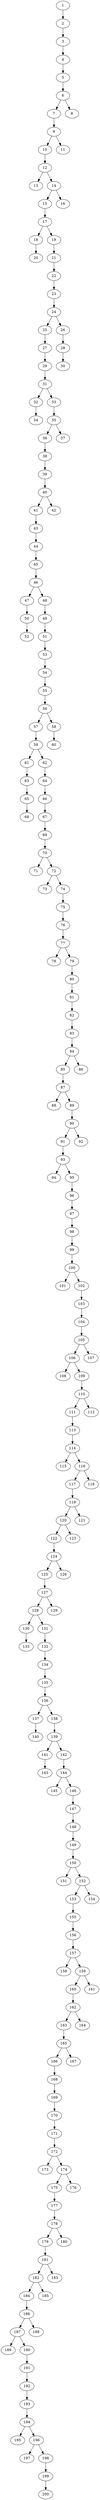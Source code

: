 // DAG automatically generated by daggen at Wed Apr 12 12:23:41 2017
// ./daggen --dot -n 200 --jump=1 --fat=0.2 --regularity=0.8 --density=0.2 
digraph G {
  1 [size="725360737", alpha="0.08"]
  1 -> 2 [size ="33554432"]
  2 [size="817335158726", alpha="0.05"]
  2 -> 3 [size ="679477248"]
  3 [size="1073741824000", alpha="0.07"]
  3 -> 4 [size ="838860800"]
  4 [size="820799273469", alpha="0.00"]
  4 -> 5 [size ="838860800"]
  5 [size="231928233984", alpha="0.08"]
  5 -> 6 [size ="301989888"]
  6 [size="549755813888", alpha="0.18"]
  6 -> 7 [size ="536870912"]
  6 -> 8 [size ="536870912"]
  7 [size="3619387196", alpha="0.16"]
  7 -> 9 [size ="134217728"]
  8 [size="68719476736", alpha="0.08"]
  9 [size="1761257999", alpha="0.17"]
  9 -> 10 [size ="33554432"]
  9 -> 11 [size ="33554432"]
  10 [size="231928233984", alpha="0.08"]
  10 -> 12 [size ="301989888"]
  11 [size="1073741824000", alpha="0.19"]
  12 [size="1111802409", alpha="0.14"]
  12 -> 13 [size ="75497472"]
  12 -> 14 [size ="75497472"]
  13 [size="782757789696", alpha="0.12"]
  14 [size="549755813888", alpha="0.20"]
  14 -> 15 [size ="536870912"]
  14 -> 16 [size ="536870912"]
  15 [size="16605507699", alpha="0.17"]
  15 -> 17 [size ="301989888"]
  16 [size="258616817416", alpha="0.13"]
  17 [size="8589934592", alpha="0.11"]
  17 -> 18 [size ="33554432"]
  17 -> 19 [size ="33554432"]
  18 [size="779575565528", alpha="0.16"]
  18 -> 20 [size ="679477248"]
  19 [size="146440249560", alpha="0.09"]
  19 -> 21 [size ="134217728"]
  20 [size="30374427614", alpha="0.13"]
  21 [size="1423743442", alpha="0.20"]
  21 -> 22 [size ="75497472"]
  22 [size="252155444696", alpha="0.18"]
  22 -> 23 [size ="209715200"]
  23 [size="20382404081", alpha="0.04"]
  23 -> 24 [size ="411041792"]
  24 [size="8589934592", alpha="0.03"]
  24 -> 25 [size ="33554432"]
  24 -> 26 [size ="33554432"]
  25 [size="1073741824000", alpha="0.16"]
  25 -> 27 [size ="838860800"]
  26 [size="36012210856", alpha="0.05"]
  26 -> 28 [size ="838860800"]
  27 [size="75527111460", alpha="0.02"]
  27 -> 29 [size ="134217728"]
  28 [size="1073741824000", alpha="0.03"]
  28 -> 30 [size ="838860800"]
  29 [size="44560258845", alpha="0.08"]
  29 -> 31 [size ="33554432"]
  30 [size="5205078232", alpha="0.05"]
  31 [size="782757789696", alpha="0.17"]
  31 -> 32 [size ="679477248"]
  31 -> 33 [size ="679477248"]
  32 [size="8589934592", alpha="0.00"]
  32 -> 34 [size ="33554432"]
  33 [size="349771671269", alpha="0.09"]
  33 -> 35 [size ="301989888"]
  34 [size="3635915956", alpha="0.12"]
  35 [size="296583060723", alpha="0.11"]
  35 -> 36 [size ="411041792"]
  35 -> 37 [size ="411041792"]
  36 [size="28991029248", alpha="0.03"]
  36 -> 38 [size ="75497472"]
  37 [size="68719476736", alpha="0.20"]
  38 [size="1280409413559", alpha="0.14"]
  38 -> 39 [size ="838860800"]
  39 [size="1073741824000", alpha="0.20"]
  39 -> 40 [size ="838860800"]
  40 [size="723069341172", alpha="0.07"]
  40 -> 41 [size ="679477248"]
  40 -> 42 [size ="679477248"]
  41 [size="163092373356", alpha="0.11"]
  41 -> 43 [size ="134217728"]
  42 [size="8589934592", alpha="0.14"]
  43 [size="977471220302", alpha="0.01"]
  43 -> 44 [size ="679477248"]
  44 [size="107966159951", alpha="0.11"]
  44 -> 45 [size ="75497472"]
  45 [size="549755813888", alpha="0.13"]
  45 -> 46 [size ="536870912"]
  46 [size="368293445632", alpha="0.12"]
  46 -> 47 [size ="411041792"]
  46 -> 48 [size ="411041792"]
  47 [size="13116902762", alpha="0.04"]
  47 -> 50 [size ="209715200"]
  48 [size="231928233984", alpha="0.16"]
  48 -> 49 [size ="301989888"]
  49 [size="68719476736", alpha="0.08"]
  49 -> 51 [size ="134217728"]
  50 [size="1073741824000", alpha="0.15"]
  50 -> 52 [size ="838860800"]
  51 [size="134217728000", alpha="0.12"]
  51 -> 53 [size ="209715200"]
  52 [size="134217728000", alpha="0.03"]
  53 [size="627332982744", alpha="0.08"]
  53 -> 54 [size ="536870912"]
  54 [size="97683018435", alpha="0.16"]
  54 -> 55 [size ="209715200"]
  55 [size="28991029248", alpha="0.14"]
  55 -> 56 [size ="75497472"]
  56 [size="3153328749", alpha="0.09"]
  56 -> 57 [size ="75497472"]
  56 -> 58 [size ="75497472"]
  57 [size="43174350552", alpha="0.18"]
  57 -> 59 [size ="33554432"]
  58 [size="134217728000", alpha="0.16"]
  58 -> 60 [size ="209715200"]
  59 [size="134217728000", alpha="0.16"]
  59 -> 61 [size ="209715200"]
  59 -> 62 [size ="209715200"]
  60 [size="183258747252", alpha="0.04"]
  61 [size="28991029248", alpha="0.11"]
  61 -> 63 [size ="75497472"]
  62 [size="950563125031", alpha="0.02"]
  62 -> 64 [size ="838860800"]
  63 [size="50566118101", alpha="0.07"]
  63 -> 65 [size ="75497472"]
  64 [size="636100419397", alpha="0.20"]
  64 -> 66 [size ="838860800"]
  65 [size="150306417348", alpha="0.14"]
  65 -> 68 [size ="134217728"]
  66 [size="549755813888", alpha="0.03"]
  66 -> 67 [size ="536870912"]
  67 [size="1234515078190", alpha="0.09"]
  67 -> 69 [size ="838860800"]
  68 [size="134217728000", alpha="0.10"]
  69 [size="230144281702", alpha="0.12"]
  69 -> 70 [size ="411041792"]
  70 [size="782757789696", alpha="0.01"]
  70 -> 71 [size ="679477248"]
  70 -> 72 [size ="679477248"]
  71 [size="549755813888", alpha="0.15"]
  72 [size="16573716125", alpha="0.03"]
  72 -> 73 [size ="838860800"]
  72 -> 74 [size ="838860800"]
  73 [size="1073741824000", alpha="0.12"]
  74 [size="47809097390", alpha="0.03"]
  74 -> 75 [size ="75497472"]
  75 [size="85416230074", alpha="0.10"]
  75 -> 76 [size ="75497472"]
  76 [size="8845869954", alpha="0.06"]
  76 -> 77 [size ="411041792"]
  77 [size="3303885928", alpha="0.07"]
  77 -> 78 [size ="301989888"]
  77 -> 79 [size ="301989888"]
  78 [size="12202815982", alpha="0.05"]
  79 [size="4078644791", alpha="0.00"]
  79 -> 80 [size ="75497472"]
  80 [size="8589934592", alpha="0.19"]
  80 -> 81 [size ="33554432"]
  81 [size="2417663168", alpha="0.10"]
  81 -> 82 [size ="209715200"]
  82 [size="134217728000", alpha="0.12"]
  82 -> 83 [size ="209715200"]
  83 [size="781443612", alpha="0.14"]
  83 -> 84 [size ="33554432"]
  84 [size="114290989603", alpha="0.00"]
  84 -> 85 [size ="301989888"]
  84 -> 86 [size ="301989888"]
  85 [size="95506251931", alpha="0.13"]
  85 -> 87 [size ="75497472"]
  86 [size="265044249581", alpha="0.11"]
  87 [size="581561525991", alpha="0.13"]
  87 -> 88 [size ="411041792"]
  87 -> 89 [size ="411041792"]
  88 [size="20567149647", alpha="0.18"]
  89 [size="782757789696", alpha="0.04"]
  89 -> 90 [size ="679477248"]
  90 [size="134217728000", alpha="0.10"]
  90 -> 91 [size ="209715200"]
  90 -> 92 [size ="209715200"]
  91 [size="12694396938", alpha="0.17"]
  91 -> 93 [size ="209715200"]
  92 [size="497926880", alpha="0.05"]
  93 [size="1073741824000", alpha="0.07"]
  93 -> 94 [size ="838860800"]
  93 -> 95 [size ="838860800"]
  94 [size="41317383938", alpha="0.12"]
  95 [size="348765883768", alpha="0.03"]
  95 -> 96 [size ="411041792"]
  96 [size="28991029248", alpha="0.00"]
  96 -> 97 [size ="75497472"]
  97 [size="21490478621", alpha="0.06"]
  97 -> 98 [size ="679477248"]
  98 [size="3321744554", alpha="0.16"]
  98 -> 99 [size ="301989888"]
  99 [size="1073741824000", alpha="0.01"]
  99 -> 100 [size ="838860800"]
  100 [size="8589934592", alpha="0.00"]
  100 -> 101 [size ="33554432"]
  100 -> 102 [size ="33554432"]
  101 [size="549755813888", alpha="0.14"]
  102 [size="532306018983", alpha="0.10"]
  102 -> 103 [size ="838860800"]
  103 [size="549755813888", alpha="0.19"]
  103 -> 104 [size ="536870912"]
  104 [size="68719476736", alpha="0.02"]
  104 -> 105 [size ="134217728"]
  105 [size="603345488", alpha="0.11"]
  105 -> 106 [size ="33554432"]
  105 -> 107 [size ="33554432"]
  106 [size="63178057092", alpha="0.04"]
  106 -> 108 [size ="134217728"]
  106 -> 109 [size ="134217728"]
  107 [size="798204142", alpha="0.04"]
  108 [size="368293445632", alpha="0.06"]
  109 [size="549755813888", alpha="0.13"]
  109 -> 110 [size ="536870912"]
  110 [size="20340152662", alpha="0.13"]
  110 -> 111 [size ="838860800"]
  110 -> 112 [size ="838860800"]
  111 [size="915691769378", alpha="0.01"]
  111 -> 113 [size ="679477248"]
  112 [size="7783359688", alpha="0.10"]
  113 [size="549755813888", alpha="0.19"]
  113 -> 114 [size ="536870912"]
  114 [size="782757789696", alpha="0.19"]
  114 -> 115 [size ="679477248"]
  114 -> 116 [size ="679477248"]
  115 [size="9723489980", alpha="0.01"]
  116 [size="1028525631", alpha="0.15"]
  116 -> 117 [size ="33554432"]
  116 -> 118 [size ="33554432"]
  117 [size="929503586", alpha="0.19"]
  117 -> 119 [size ="33554432"]
  118 [size="16086717957", alpha="0.08"]
  119 [size="57267763416", alpha="0.15"]
  119 -> 120 [size ="134217728"]
  119 -> 121 [size ="134217728"]
  120 [size="22492769814", alpha="0.08"]
  120 -> 122 [size ="536870912"]
  120 -> 123 [size ="536870912"]
  121 [size="45391473164", alpha="0.19"]
  122 [size="18602754370", alpha="0.05"]
  122 -> 124 [size ="536870912"]
  123 [size="257529293097", alpha="0.18"]
  124 [size="13493325213", alpha="0.10"]
  124 -> 125 [size ="301989888"]
  124 -> 126 [size ="301989888"]
  125 [size="425039420", alpha="0.13"]
  125 -> 127 [size ="33554432"]
  126 [size="368293445632", alpha="0.19"]
  127 [size="120073153560", alpha="0.18"]
  127 -> 128 [size ="134217728"]
  127 -> 129 [size ="134217728"]
  128 [size="109542136544", alpha="0.06"]
  128 -> 130 [size ="75497472"]
  128 -> 131 [size ="75497472"]
  129 [size="68719476736", alpha="0.01"]
  130 [size="28991029248", alpha="0.00"]
  130 -> 133 [size ="75497472"]
  131 [size="68719476736", alpha="0.14"]
  131 -> 132 [size ="134217728"]
  132 [size="135923040984", alpha="0.06"]
  132 -> 134 [size ="134217728"]
  133 [size="24437194604", alpha="0.07"]
  134 [size="893208636060", alpha="0.19"]
  134 -> 135 [size ="536870912"]
  135 [size="68695365221", alpha="0.13"]
  135 -> 136 [size ="301989888"]
  136 [size="421474204976", alpha="0.06"]
  136 -> 137 [size ="838860800"]
  136 -> 138 [size ="838860800"]
  137 [size="379705206220", alpha="0.19"]
  137 -> 140 [size ="679477248"]
  138 [size="134217728000", alpha="0.13"]
  138 -> 139 [size ="209715200"]
  139 [size="68719476736", alpha="0.11"]
  139 -> 141 [size ="134217728"]
  139 -> 142 [size ="134217728"]
  140 [size="307160703971", alpha="0.04"]
  141 [size="68719476736", alpha="0.19"]
  141 -> 143 [size ="134217728"]
  142 [size="549755813888", alpha="0.06"]
  142 -> 144 [size ="536870912"]
  143 [size="949602924108", alpha="0.17"]
  144 [size="1302313665610", alpha="0.17"]
  144 -> 145 [size ="838860800"]
  144 -> 146 [size ="838860800"]
  145 [size="62803307893", alpha="0.11"]
  146 [size="3771958673", alpha="0.09"]
  146 -> 147 [size ="75497472"]
  147 [size="16406629598", alpha="0.04"]
  147 -> 148 [size ="411041792"]
  148 [size="95100485568", alpha="0.08"]
  148 -> 149 [size ="75497472"]
  149 [size="638341536093", alpha="0.07"]
  149 -> 150 [size ="411041792"]
  150 [size="16765494987", alpha="0.13"]
  150 -> 151 [size ="679477248"]
  150 -> 152 [size ="679477248"]
  151 [size="29862491549", alpha="0.02"]
  152 [size="13577992685", alpha="0.12"]
  152 -> 153 [size ="301989888"]
  152 -> 154 [size ="301989888"]
  153 [size="83647730078", alpha="0.06"]
  153 -> 155 [size ="75497472"]
  154 [size="231928233984", alpha="0.02"]
  155 [size="1073741824000", alpha="0.02"]
  155 -> 156 [size ="838860800"]
  156 [size="19172723118", alpha="0.03"]
  156 -> 157 [size ="411041792"]
  157 [size="22861897230", alpha="0.08"]
  157 -> 158 [size ="411041792"]
  157 -> 159 [size ="411041792"]
  158 [size="1317937002", alpha="0.05"]
  159 [size="549755813888", alpha="0.05"]
  159 -> 160 [size ="536870912"]
  159 -> 161 [size ="536870912"]
  160 [size="68719476736", alpha="0.08"]
  160 -> 162 [size ="134217728"]
  161 [size="53474482628", alpha="0.09"]
  162 [size="178109871049", alpha="0.06"]
  162 -> 163 [size ="209715200"]
  162 -> 164 [size ="209715200"]
  163 [size="7623510738", alpha="0.16"]
  163 -> 165 [size ="134217728"]
  164 [size="588254802172", alpha="0.04"]
  165 [size="549755813888", alpha="0.17"]
  165 -> 166 [size ="536870912"]
  165 -> 167 [size ="536870912"]
  166 [size="640116849112", alpha="0.08"]
  166 -> 168 [size ="536870912"]
  167 [size="107861591736", alpha="0.10"]
  168 [size="485234494576", alpha="0.15"]
  168 -> 169 [size ="536870912"]
  169 [size="12690249502", alpha="0.17"]
  169 -> 170 [size ="301989888"]
  170 [size="1699971480", alpha="0.06"]
  170 -> 171 [size ="33554432"]
  171 [size="368293445632", alpha="0.04"]
  171 -> 172 [size ="411041792"]
  172 [size="134217728000", alpha="0.01"]
  172 -> 173 [size ="209715200"]
  172 -> 174 [size ="209715200"]
  173 [size="26166630328", alpha="0.05"]
  174 [size="125506160156", alpha="0.19"]
  174 -> 175 [size ="536870912"]
  174 -> 176 [size ="536870912"]
  175 [size="188940876091", alpha="0.04"]
  175 -> 177 [size ="301989888"]
  176 [size="782757789696", alpha="0.05"]
  177 [size="344539386563", alpha="0.20"]
  177 -> 178 [size ="838860800"]
  178 [size="16591055847", alpha="0.11"]
  178 -> 179 [size ="838860800"]
  178 -> 180 [size ="838860800"]
  179 [size="430451125572", alpha="0.01"]
  179 -> 181 [size ="536870912"]
  180 [size="231928233984", alpha="0.01"]
  181 [size="7600142652", alpha="0.15"]
  181 -> 182 [size ="33554432"]
  181 -> 183 [size ="33554432"]
  182 [size="45747646989", alpha="0.11"]
  182 -> 184 [size ="33554432"]
  182 -> 185 [size ="33554432"]
  183 [size="46949092872", alpha="0.01"]
  184 [size="9749002727", alpha="0.07"]
  184 -> 186 [size ="209715200"]
  185 [size="19929171899", alpha="0.14"]
  186 [size="468490231621", alpha="0.06"]
  186 -> 187 [size ="411041792"]
  186 -> 188 [size ="411041792"]
  187 [size="8589934592", alpha="0.11"]
  187 -> 189 [size ="33554432"]
  187 -> 190 [size ="33554432"]
  188 [size="1199677785", alpha="0.03"]
  189 [size="17799326301", alpha="0.12"]
  190 [size="29950818866", alpha="0.03"]
  190 -> 191 [size ="679477248"]
  191 [size="549755813888", alpha="0.04"]
  191 -> 192 [size ="536870912"]
  192 [size="366054518118", alpha="0.08"]
  192 -> 193 [size ="411041792"]
  193 [size="1034251400635", alpha="0.09"]
  193 -> 194 [size ="679477248"]
  194 [size="202095474373", alpha="0.12"]
  194 -> 195 [size ="301989888"]
  194 -> 196 [size ="301989888"]
  195 [size="47560674528", alpha="0.07"]
  196 [size="526527821561", alpha="0.03"]
  196 -> 197 [size ="411041792"]
  196 -> 198 [size ="411041792"]
  197 [size="14544234973", alpha="0.11"]
  198 [size="99709393489", alpha="0.18"]
  198 -> 199 [size ="75497472"]
  199 [size="29953550512", alpha="0.06"]
  199 -> 200 [size ="536870912"]
  200 [size="138762761280", alpha="0.04"]
}
